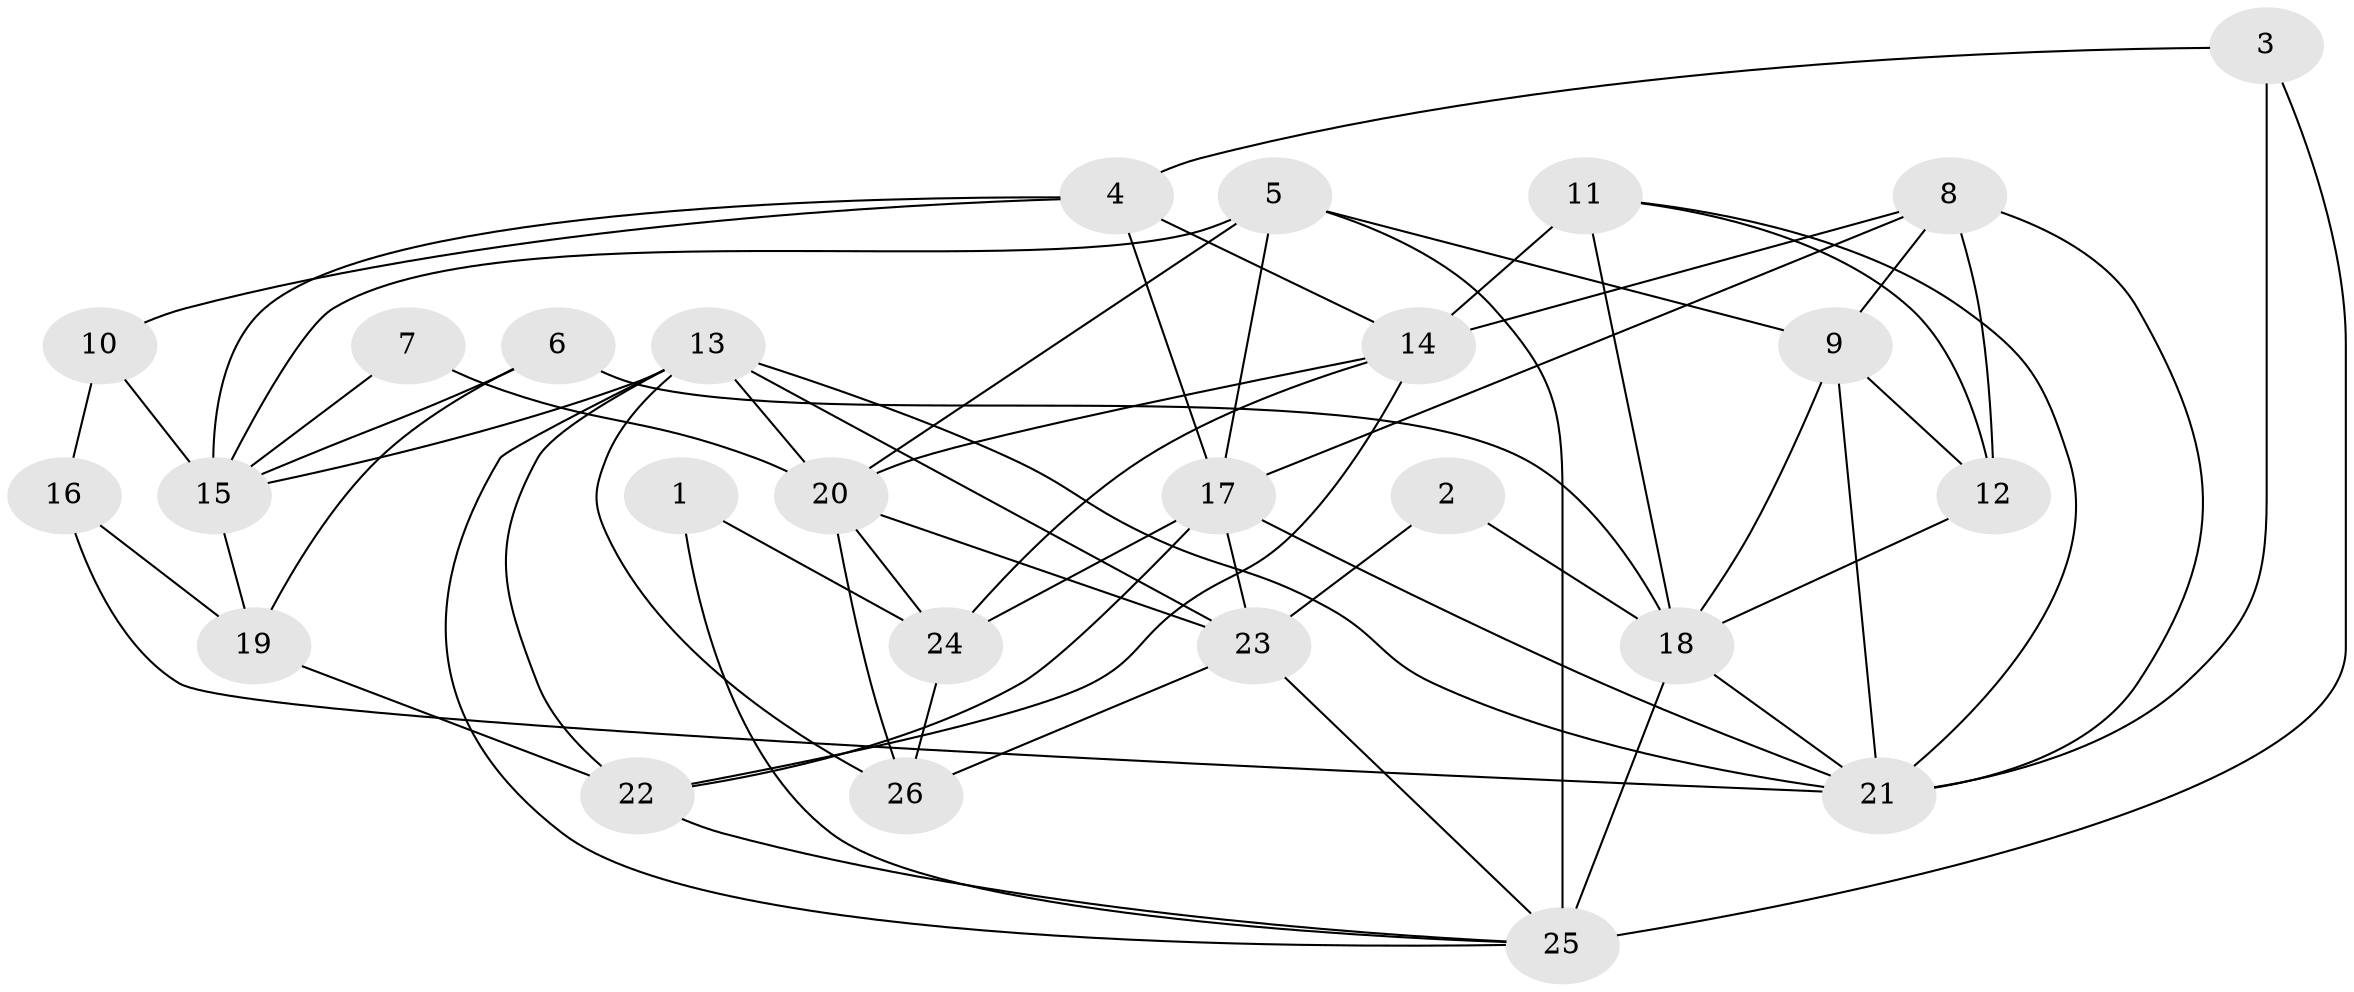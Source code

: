 // original degree distribution, {3: 0.35294117647058826, 4: 0.23529411764705882, 2: 0.11764705882352941, 8: 0.0392156862745098, 5: 0.1568627450980392, 9: 0.0196078431372549, 6: 0.058823529411764705, 7: 0.0196078431372549}
// Generated by graph-tools (version 1.1) at 2025/50/03/09/25 03:50:08]
// undirected, 26 vertices, 63 edges
graph export_dot {
graph [start="1"]
  node [color=gray90,style=filled];
  1;
  2;
  3;
  4;
  5;
  6;
  7;
  8;
  9;
  10;
  11;
  12;
  13;
  14;
  15;
  16;
  17;
  18;
  19;
  20;
  21;
  22;
  23;
  24;
  25;
  26;
  1 -- 24 [weight=1.0];
  1 -- 25 [weight=1.0];
  2 -- 18 [weight=1.0];
  2 -- 23 [weight=1.0];
  3 -- 4 [weight=1.0];
  3 -- 21 [weight=1.0];
  3 -- 25 [weight=1.0];
  4 -- 10 [weight=1.0];
  4 -- 14 [weight=1.0];
  4 -- 15 [weight=1.0];
  4 -- 17 [weight=1.0];
  5 -- 9 [weight=1.0];
  5 -- 15 [weight=1.0];
  5 -- 17 [weight=1.0];
  5 -- 20 [weight=1.0];
  5 -- 25 [weight=1.0];
  6 -- 15 [weight=1.0];
  6 -- 18 [weight=1.0];
  6 -- 19 [weight=1.0];
  7 -- 15 [weight=1.0];
  7 -- 20 [weight=1.0];
  8 -- 9 [weight=1.0];
  8 -- 12 [weight=1.0];
  8 -- 14 [weight=1.0];
  8 -- 17 [weight=1.0];
  8 -- 21 [weight=2.0];
  9 -- 12 [weight=1.0];
  9 -- 18 [weight=1.0];
  9 -- 21 [weight=1.0];
  10 -- 15 [weight=1.0];
  10 -- 16 [weight=1.0];
  11 -- 12 [weight=1.0];
  11 -- 14 [weight=3.0];
  11 -- 18 [weight=1.0];
  11 -- 21 [weight=1.0];
  12 -- 18 [weight=1.0];
  13 -- 15 [weight=1.0];
  13 -- 20 [weight=1.0];
  13 -- 21 [weight=1.0];
  13 -- 22 [weight=1.0];
  13 -- 23 [weight=1.0];
  13 -- 25 [weight=1.0];
  13 -- 26 [weight=1.0];
  14 -- 20 [weight=1.0];
  14 -- 22 [weight=1.0];
  14 -- 24 [weight=1.0];
  15 -- 19 [weight=1.0];
  16 -- 19 [weight=1.0];
  16 -- 21 [weight=1.0];
  17 -- 21 [weight=1.0];
  17 -- 22 [weight=2.0];
  17 -- 23 [weight=1.0];
  17 -- 24 [weight=2.0];
  18 -- 21 [weight=1.0];
  18 -- 25 [weight=3.0];
  19 -- 22 [weight=1.0];
  20 -- 23 [weight=1.0];
  20 -- 24 [weight=1.0];
  20 -- 26 [weight=1.0];
  22 -- 25 [weight=1.0];
  23 -- 25 [weight=1.0];
  23 -- 26 [weight=1.0];
  24 -- 26 [weight=1.0];
}
